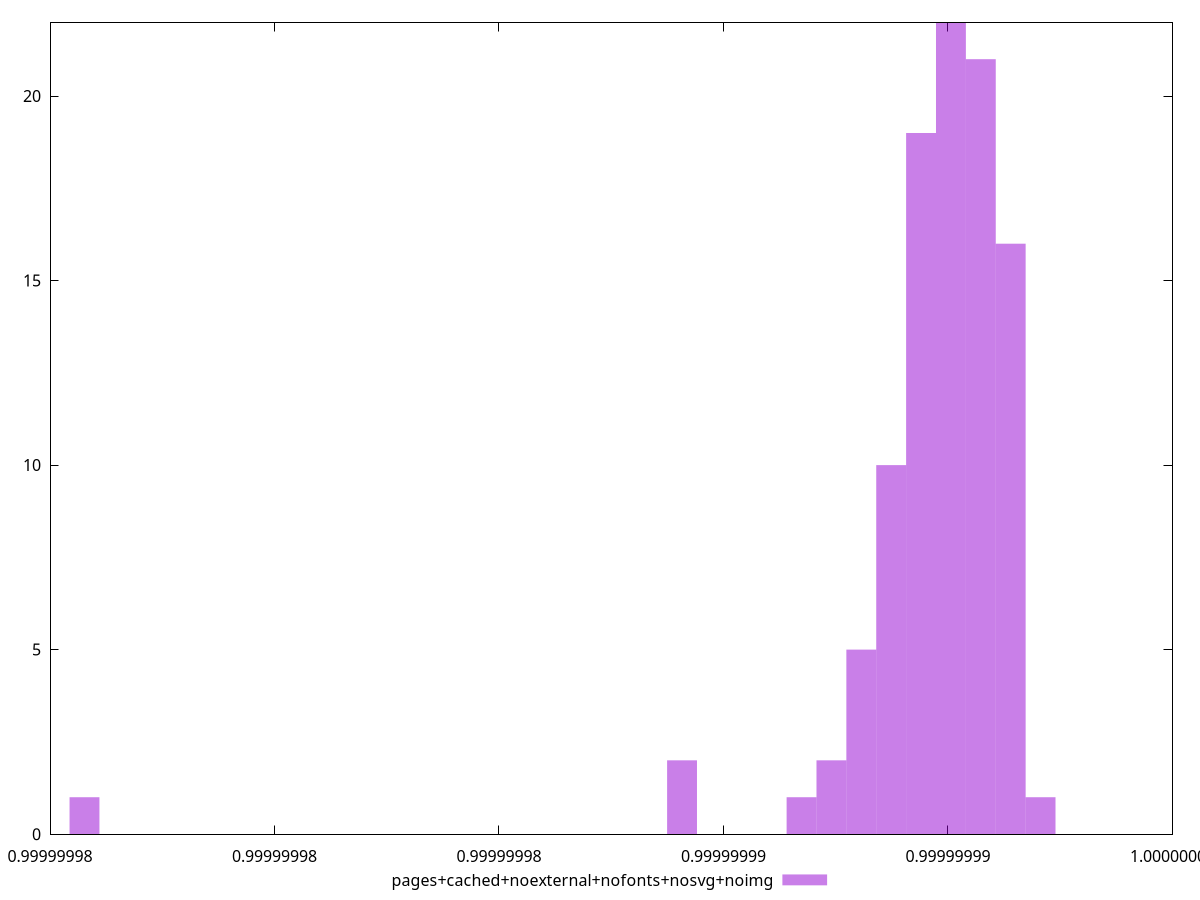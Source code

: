 $_pagesCachedNoexternalNofontsNosvgNoimg <<EOF
0.9999999950654452 22
0.9999999957308731 21
0.9999999963963009 16
0.9999999944000174 19
0.999999992403734 2
0.9999999937345896 10
0.9999999930691618 5
0.9999999890765949 2
0.9999999917383062 1
0.9999999970617287 1
0.9999999757680389 1
EOF
set key outside below
set terminal pngcairo
set output "report_00006_2020-11-02T20-21-41.718Z/bootup-time/pages+cached+noexternal+nofonts+nosvg+noimg//hist.png"
set yrange [0:22]
set boxwidth 6.654278062639813e-10
set style fill transparent solid 0.5 noborder
plot $_pagesCachedNoexternalNofontsNosvgNoimg title "pages+cached+noexternal+nofonts+nosvg+noimg" with boxes ,